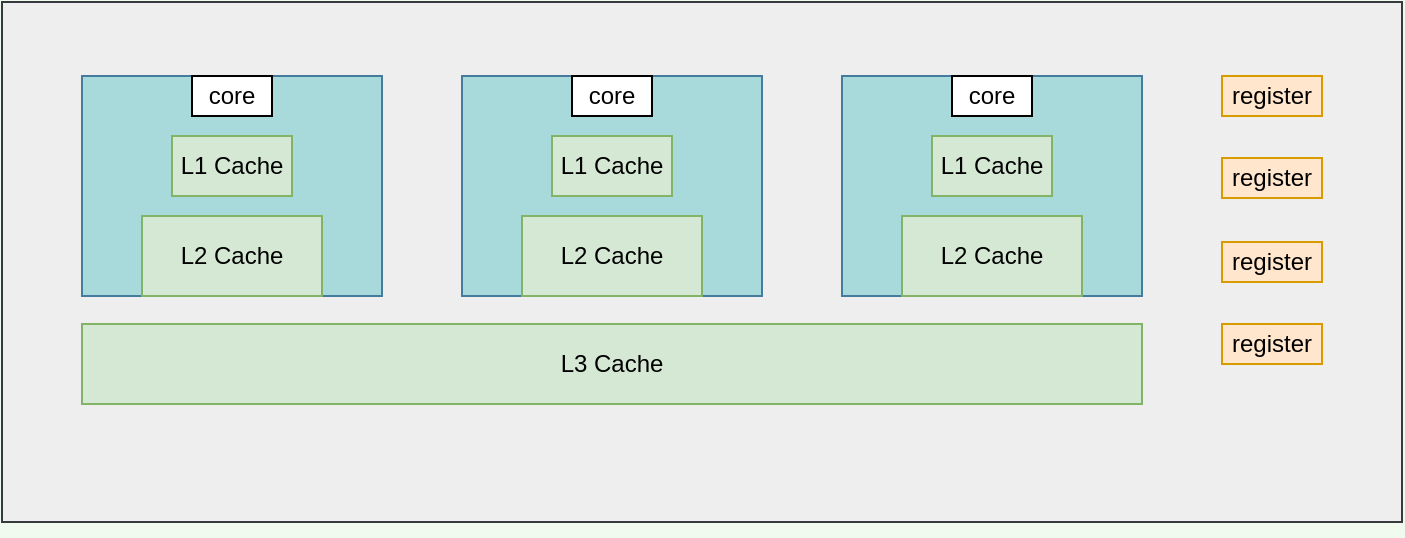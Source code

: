<mxfile version="16.0.0" type="github">
  <diagram id="6k9M4RSEp0kVpsoahVxI" name="Page-1">
    <mxGraphModel dx="1550" dy="873" grid="1" gridSize="10" guides="1" tooltips="1" connect="1" arrows="1" fold="1" page="1" pageScale="1" pageWidth="1169" pageHeight="827" background="#F1FAEE" math="0" shadow="0">
      <root>
        <mxCell id="0" />
        <mxCell id="1" parent="0" />
        <mxCell id="A-wR2kLL6tEq0D2iwEQr-22" value="" style="rounded=0;whiteSpace=wrap;html=1;sketch=0;strokeColor=#36393d;fillColor=#eeeeee;" vertex="1" parent="1">
          <mxGeometry x="130" y="213" width="700" height="260" as="geometry" />
        </mxCell>
        <mxCell id="A-wR2kLL6tEq0D2iwEQr-6" value="" style="group" vertex="1" connectable="0" parent="1">
          <mxGeometry x="170" y="250" width="150" height="110" as="geometry" />
        </mxCell>
        <mxCell id="A-wR2kLL6tEq0D2iwEQr-1" value="" style="rounded=0;whiteSpace=wrap;html=1;fillColor=#A8DADC;strokeColor=#457B9D;fontColor=#1D3557;" vertex="1" parent="A-wR2kLL6tEq0D2iwEQr-6">
          <mxGeometry width="150" height="110" as="geometry" />
        </mxCell>
        <mxCell id="A-wR2kLL6tEq0D2iwEQr-2" value="core" style="rounded=0;whiteSpace=wrap;html=1;sketch=0;" vertex="1" parent="A-wR2kLL6tEq0D2iwEQr-6">
          <mxGeometry x="55" width="40" height="20" as="geometry" />
        </mxCell>
        <mxCell id="A-wR2kLL6tEq0D2iwEQr-3" value="L1 Cache" style="rounded=0;whiteSpace=wrap;html=1;sketch=0;strokeColor=#82b366;fillColor=#d5e8d4;" vertex="1" parent="A-wR2kLL6tEq0D2iwEQr-6">
          <mxGeometry x="45" y="30" width="60" height="30" as="geometry" />
        </mxCell>
        <mxCell id="A-wR2kLL6tEq0D2iwEQr-4" value="L2 Cache" style="rounded=0;whiteSpace=wrap;html=1;sketch=0;strokeColor=#82b366;fillColor=#d5e8d4;" vertex="1" parent="A-wR2kLL6tEq0D2iwEQr-6">
          <mxGeometry x="30" y="70" width="90" height="40" as="geometry" />
        </mxCell>
        <mxCell id="A-wR2kLL6tEq0D2iwEQr-7" value="" style="group" vertex="1" connectable="0" parent="1">
          <mxGeometry x="360" y="250" width="150" height="110" as="geometry" />
        </mxCell>
        <mxCell id="A-wR2kLL6tEq0D2iwEQr-8" value="" style="rounded=0;whiteSpace=wrap;html=1;fillColor=#A8DADC;strokeColor=#457B9D;fontColor=#1D3557;" vertex="1" parent="A-wR2kLL6tEq0D2iwEQr-7">
          <mxGeometry width="150" height="110" as="geometry" />
        </mxCell>
        <mxCell id="A-wR2kLL6tEq0D2iwEQr-9" value="core" style="rounded=0;whiteSpace=wrap;html=1;sketch=0;" vertex="1" parent="A-wR2kLL6tEq0D2iwEQr-7">
          <mxGeometry x="55" width="40" height="20" as="geometry" />
        </mxCell>
        <mxCell id="A-wR2kLL6tEq0D2iwEQr-10" value="L1 Cache" style="rounded=0;whiteSpace=wrap;html=1;sketch=0;strokeColor=#82b366;fillColor=#d5e8d4;" vertex="1" parent="A-wR2kLL6tEq0D2iwEQr-7">
          <mxGeometry x="45" y="30" width="60" height="30" as="geometry" />
        </mxCell>
        <mxCell id="A-wR2kLL6tEq0D2iwEQr-11" value="L2 Cache" style="rounded=0;whiteSpace=wrap;html=1;sketch=0;strokeColor=#82b366;fillColor=#d5e8d4;" vertex="1" parent="A-wR2kLL6tEq0D2iwEQr-7">
          <mxGeometry x="30" y="70" width="90" height="40" as="geometry" />
        </mxCell>
        <mxCell id="A-wR2kLL6tEq0D2iwEQr-12" value="" style="group" vertex="1" connectable="0" parent="1">
          <mxGeometry x="550" y="250" width="280" height="230" as="geometry" />
        </mxCell>
        <mxCell id="A-wR2kLL6tEq0D2iwEQr-13" value="" style="rounded=0;whiteSpace=wrap;html=1;fillColor=#A8DADC;strokeColor=#457B9D;fontColor=#1D3557;" vertex="1" parent="A-wR2kLL6tEq0D2iwEQr-12">
          <mxGeometry width="150" height="110" as="geometry" />
        </mxCell>
        <mxCell id="A-wR2kLL6tEq0D2iwEQr-14" value="core" style="rounded=0;whiteSpace=wrap;html=1;sketch=0;" vertex="1" parent="A-wR2kLL6tEq0D2iwEQr-12">
          <mxGeometry x="55" width="40" height="20" as="geometry" />
        </mxCell>
        <mxCell id="A-wR2kLL6tEq0D2iwEQr-15" value="L1 Cache" style="rounded=0;whiteSpace=wrap;html=1;sketch=0;strokeColor=#82b366;fillColor=#d5e8d4;" vertex="1" parent="A-wR2kLL6tEq0D2iwEQr-12">
          <mxGeometry x="45" y="30" width="60" height="30" as="geometry" />
        </mxCell>
        <mxCell id="A-wR2kLL6tEq0D2iwEQr-16" value="L2 Cache" style="rounded=0;whiteSpace=wrap;html=1;sketch=0;strokeColor=#82b366;fillColor=#d5e8d4;" vertex="1" parent="A-wR2kLL6tEq0D2iwEQr-12">
          <mxGeometry x="30" y="70" width="90" height="40" as="geometry" />
        </mxCell>
        <mxCell id="A-wR2kLL6tEq0D2iwEQr-17" value="L3 Cache" style="rounded=0;whiteSpace=wrap;html=1;sketch=0;strokeColor=#82b366;fillColor=#d5e8d4;" vertex="1" parent="1">
          <mxGeometry x="170" y="374" width="530" height="40" as="geometry" />
        </mxCell>
        <mxCell id="A-wR2kLL6tEq0D2iwEQr-18" value="register" style="rounded=0;whiteSpace=wrap;html=1;sketch=0;strokeColor=#d79b00;fillColor=#ffe6cc;" vertex="1" parent="1">
          <mxGeometry x="740" y="250" width="50" height="20" as="geometry" />
        </mxCell>
        <mxCell id="A-wR2kLL6tEq0D2iwEQr-19" value="register" style="rounded=0;whiteSpace=wrap;html=1;sketch=0;strokeColor=#d79b00;fillColor=#ffe6cc;" vertex="1" parent="1">
          <mxGeometry x="740" y="291" width="50" height="20" as="geometry" />
        </mxCell>
        <mxCell id="A-wR2kLL6tEq0D2iwEQr-20" value="register" style="rounded=0;whiteSpace=wrap;html=1;sketch=0;strokeColor=#d79b00;fillColor=#ffe6cc;" vertex="1" parent="1">
          <mxGeometry x="740" y="333" width="50" height="20" as="geometry" />
        </mxCell>
        <mxCell id="A-wR2kLL6tEq0D2iwEQr-21" value="register" style="rounded=0;whiteSpace=wrap;html=1;sketch=0;strokeColor=#d79b00;fillColor=#ffe6cc;" vertex="1" parent="1">
          <mxGeometry x="740" y="374" width="50" height="20" as="geometry" />
        </mxCell>
      </root>
    </mxGraphModel>
  </diagram>
</mxfile>
